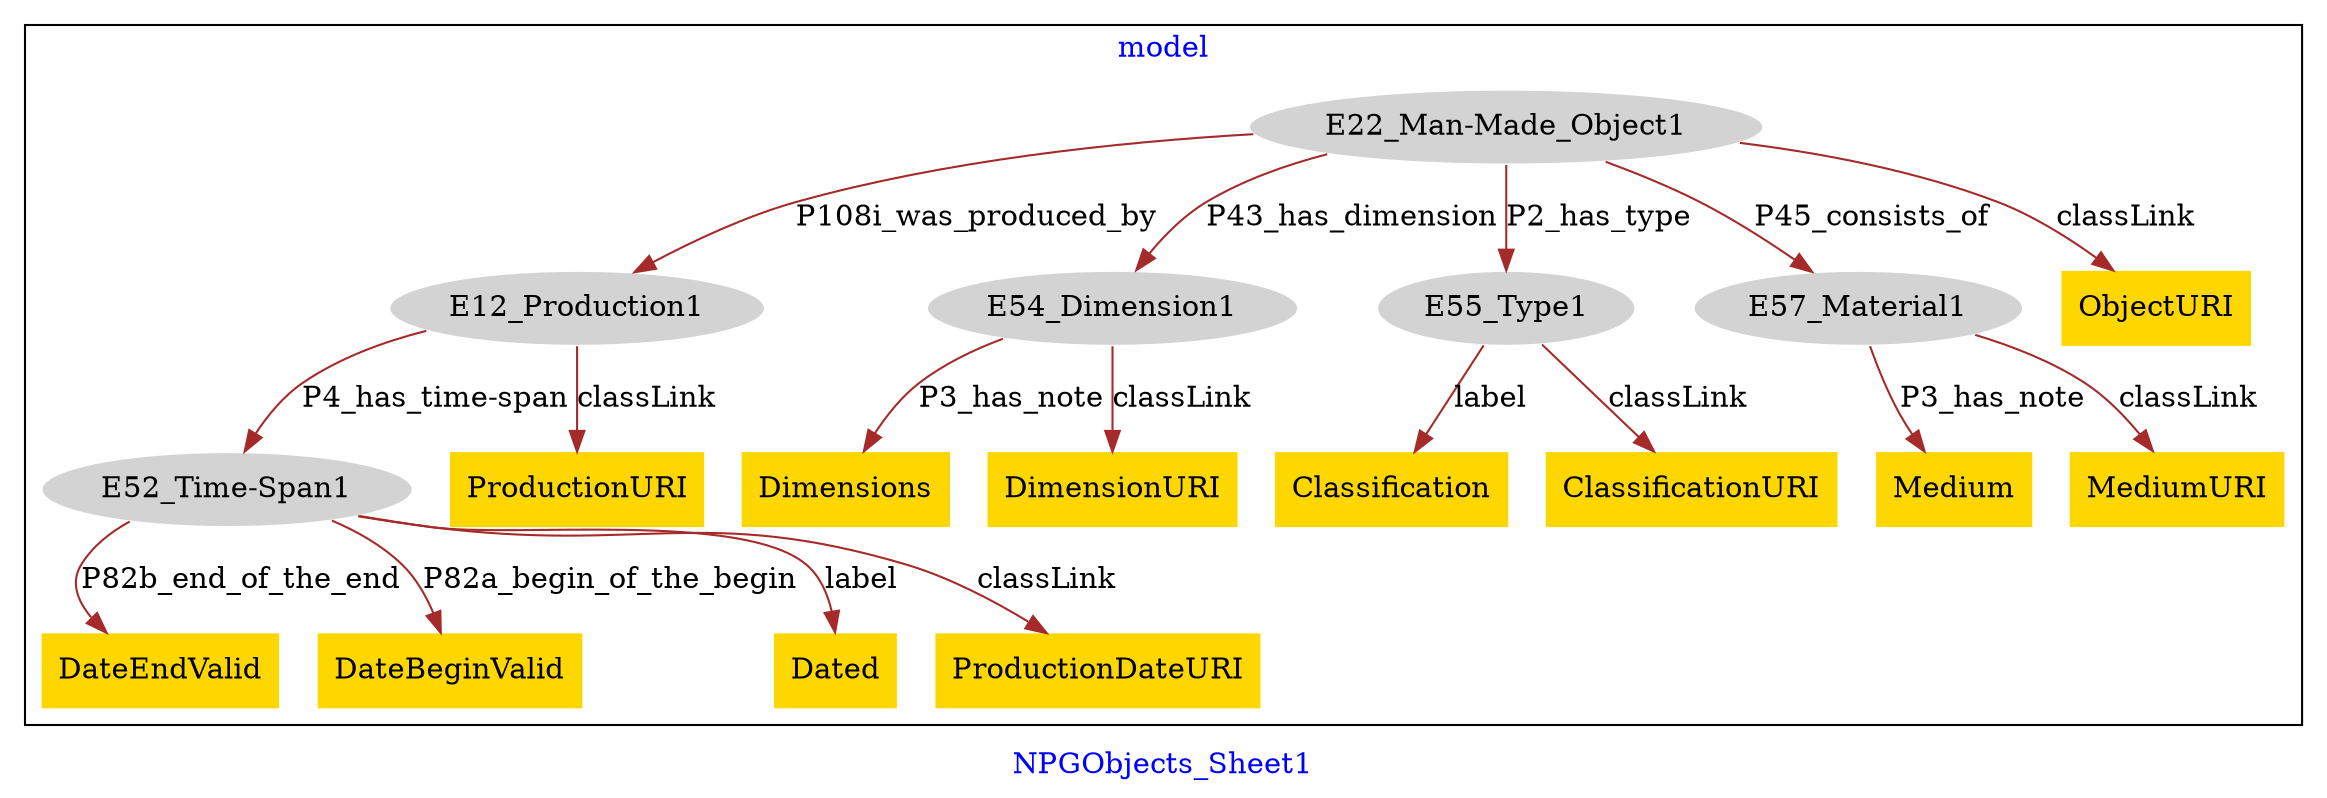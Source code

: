 digraph n0 {
fontcolor="blue"
remincross="true"
label="NPGObjects_Sheet1"
subgraph cluster {
label="model"
n2[style="filled",color="white",fillcolor="lightgray",label="E12_Production1"];
n3[style="filled",color="white",fillcolor="lightgray",label="E52_Time-Span1"];
n4[style="filled",color="white",fillcolor="lightgray",label="E22_Man-Made_Object1"];
n5[style="filled",color="white",fillcolor="lightgray",label="E54_Dimension1"];
n6[style="filled",color="white",fillcolor="lightgray",label="E55_Type1"];
n7[style="filled",color="white",fillcolor="lightgray",label="E57_Material1"];
n8[shape="plaintext",style="filled",fillcolor="gold",label="Medium"];
n9[shape="plaintext",style="filled",fillcolor="gold",label="DateEndValid"];
n10[shape="plaintext",style="filled",fillcolor="gold",label="DateBeginValid"];
n11[shape="plaintext",style="filled",fillcolor="gold",label="Classification"];
n12[shape="plaintext",style="filled",fillcolor="gold",label="ObjectURI"];
n13[shape="plaintext",style="filled",fillcolor="gold",label="Dated"];
n14[shape="plaintext",style="filled",fillcolor="gold",label="ProductionDateURI"];
n15[shape="plaintext",style="filled",fillcolor="gold",label="Dimensions"];
n16[shape="plaintext",style="filled",fillcolor="gold",label="MediumURI"];
n17[shape="plaintext",style="filled",fillcolor="gold",label="DimensionURI"];
n18[shape="plaintext",style="filled",fillcolor="gold",label="ClassificationURI"];
n19[shape="plaintext",style="filled",fillcolor="gold",label="ProductionURI"];
}
n2 -> n3[color="brown",fontcolor="black",label="P4_has_time-span"]
n4 -> n2[color="brown",fontcolor="black",label="P108i_was_produced_by"]
n4 -> n5[color="brown",fontcolor="black",label="P43_has_dimension"]
n4 -> n6[color="brown",fontcolor="black",label="P2_has_type"]
n4 -> n7[color="brown",fontcolor="black",label="P45_consists_of"]
n7 -> n8[color="brown",fontcolor="black",label="P3_has_note"]
n3 -> n9[color="brown",fontcolor="black",label="P82b_end_of_the_end"]
n3 -> n10[color="brown",fontcolor="black",label="P82a_begin_of_the_begin"]
n6 -> n11[color="brown",fontcolor="black",label="label"]
n4 -> n12[color="brown",fontcolor="black",label="classLink"]
n3 -> n13[color="brown",fontcolor="black",label="label"]
n3 -> n14[color="brown",fontcolor="black",label="classLink"]
n5 -> n15[color="brown",fontcolor="black",label="P3_has_note"]
n7 -> n16[color="brown",fontcolor="black",label="classLink"]
n5 -> n17[color="brown",fontcolor="black",label="classLink"]
n6 -> n18[color="brown",fontcolor="black",label="classLink"]
n2 -> n19[color="brown",fontcolor="black",label="classLink"]
}
